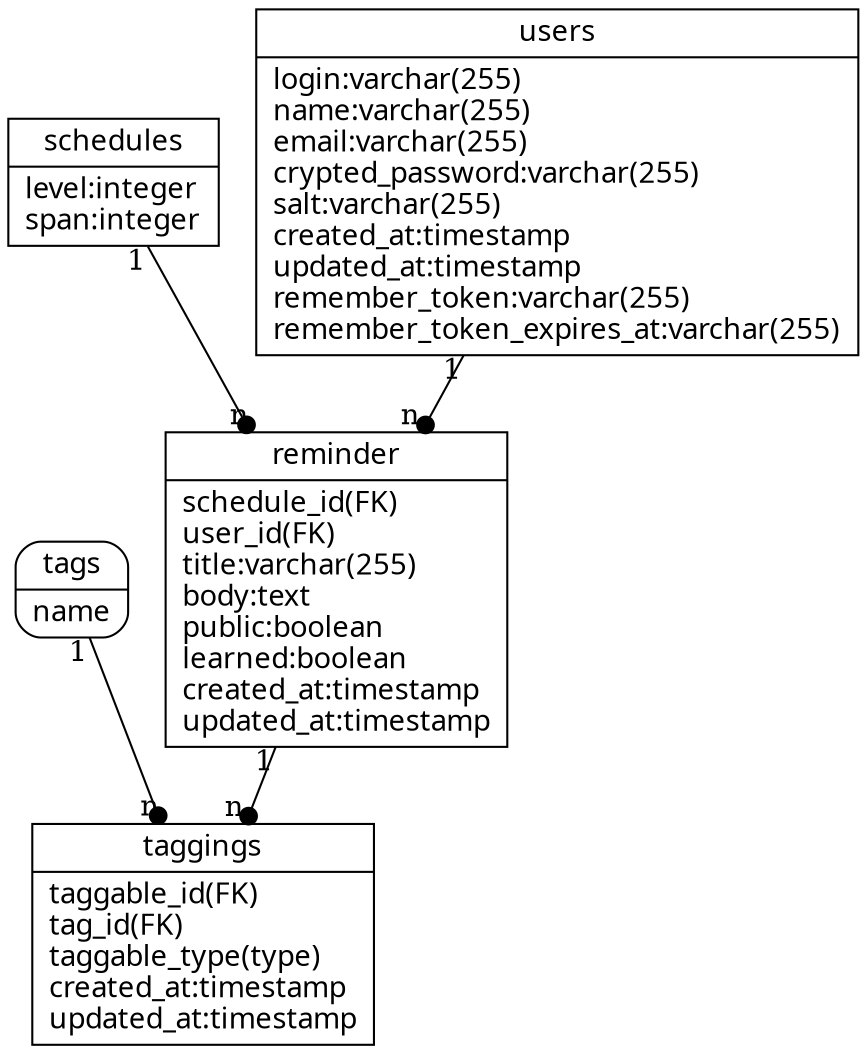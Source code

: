 digraph ERD {
  graph [overlap=false, splines=true]
  node [fontname="MSUIGOTHIC.ttf"]
  "reminder" [shape=record, label="{reminder|schedule_id(FK)\luser_id(FK)\ltitle:varchar(255)\lbody:text\lpublic:boolean\llearned:boolean\lcreated_at:timestamp\lupdated_at:timestamp\l}"]
  "schedules" [shape=record, label="{schedules|level:integer\lspan:integer\l}"]
  "taggings" [shape=record, label="{taggings|taggable_id(FK)\ltag_id(FK)\ltaggable_type(type)\lcreated_at:timestamp\lupdated_at:timestamp\l}"]
  "tags" [shape=Mrecord, label="{tags|name\l}"]
  "users" [shape=record, label="{users|login:varchar(255)\lname:varchar(255)\lemail:varchar(255)\lcrypted_password:varchar(255)\lsalt:varchar(255)\lcreated_at:timestamp\lupdated_at:timestamp\lremember_token:varchar(255)\lremember_token_expires_at:varchar(255)\l}"]

  "reminder" -> "taggings" [arrowtail=none arrowhead=dot headlabel="n" taillabel="1"]
  "schedules" -> "reminder" [arrowtail=none arrowhead=dot headlabel="n" taillabel="1"]
  "tags" -> "taggings" [arrowtail=none arrowhead=dot headlabel="n" taillabel="1"]
  "users" -> "reminder" [arrowtail=none arrowhead=dot headlabel="n" taillabel="1"]

}
